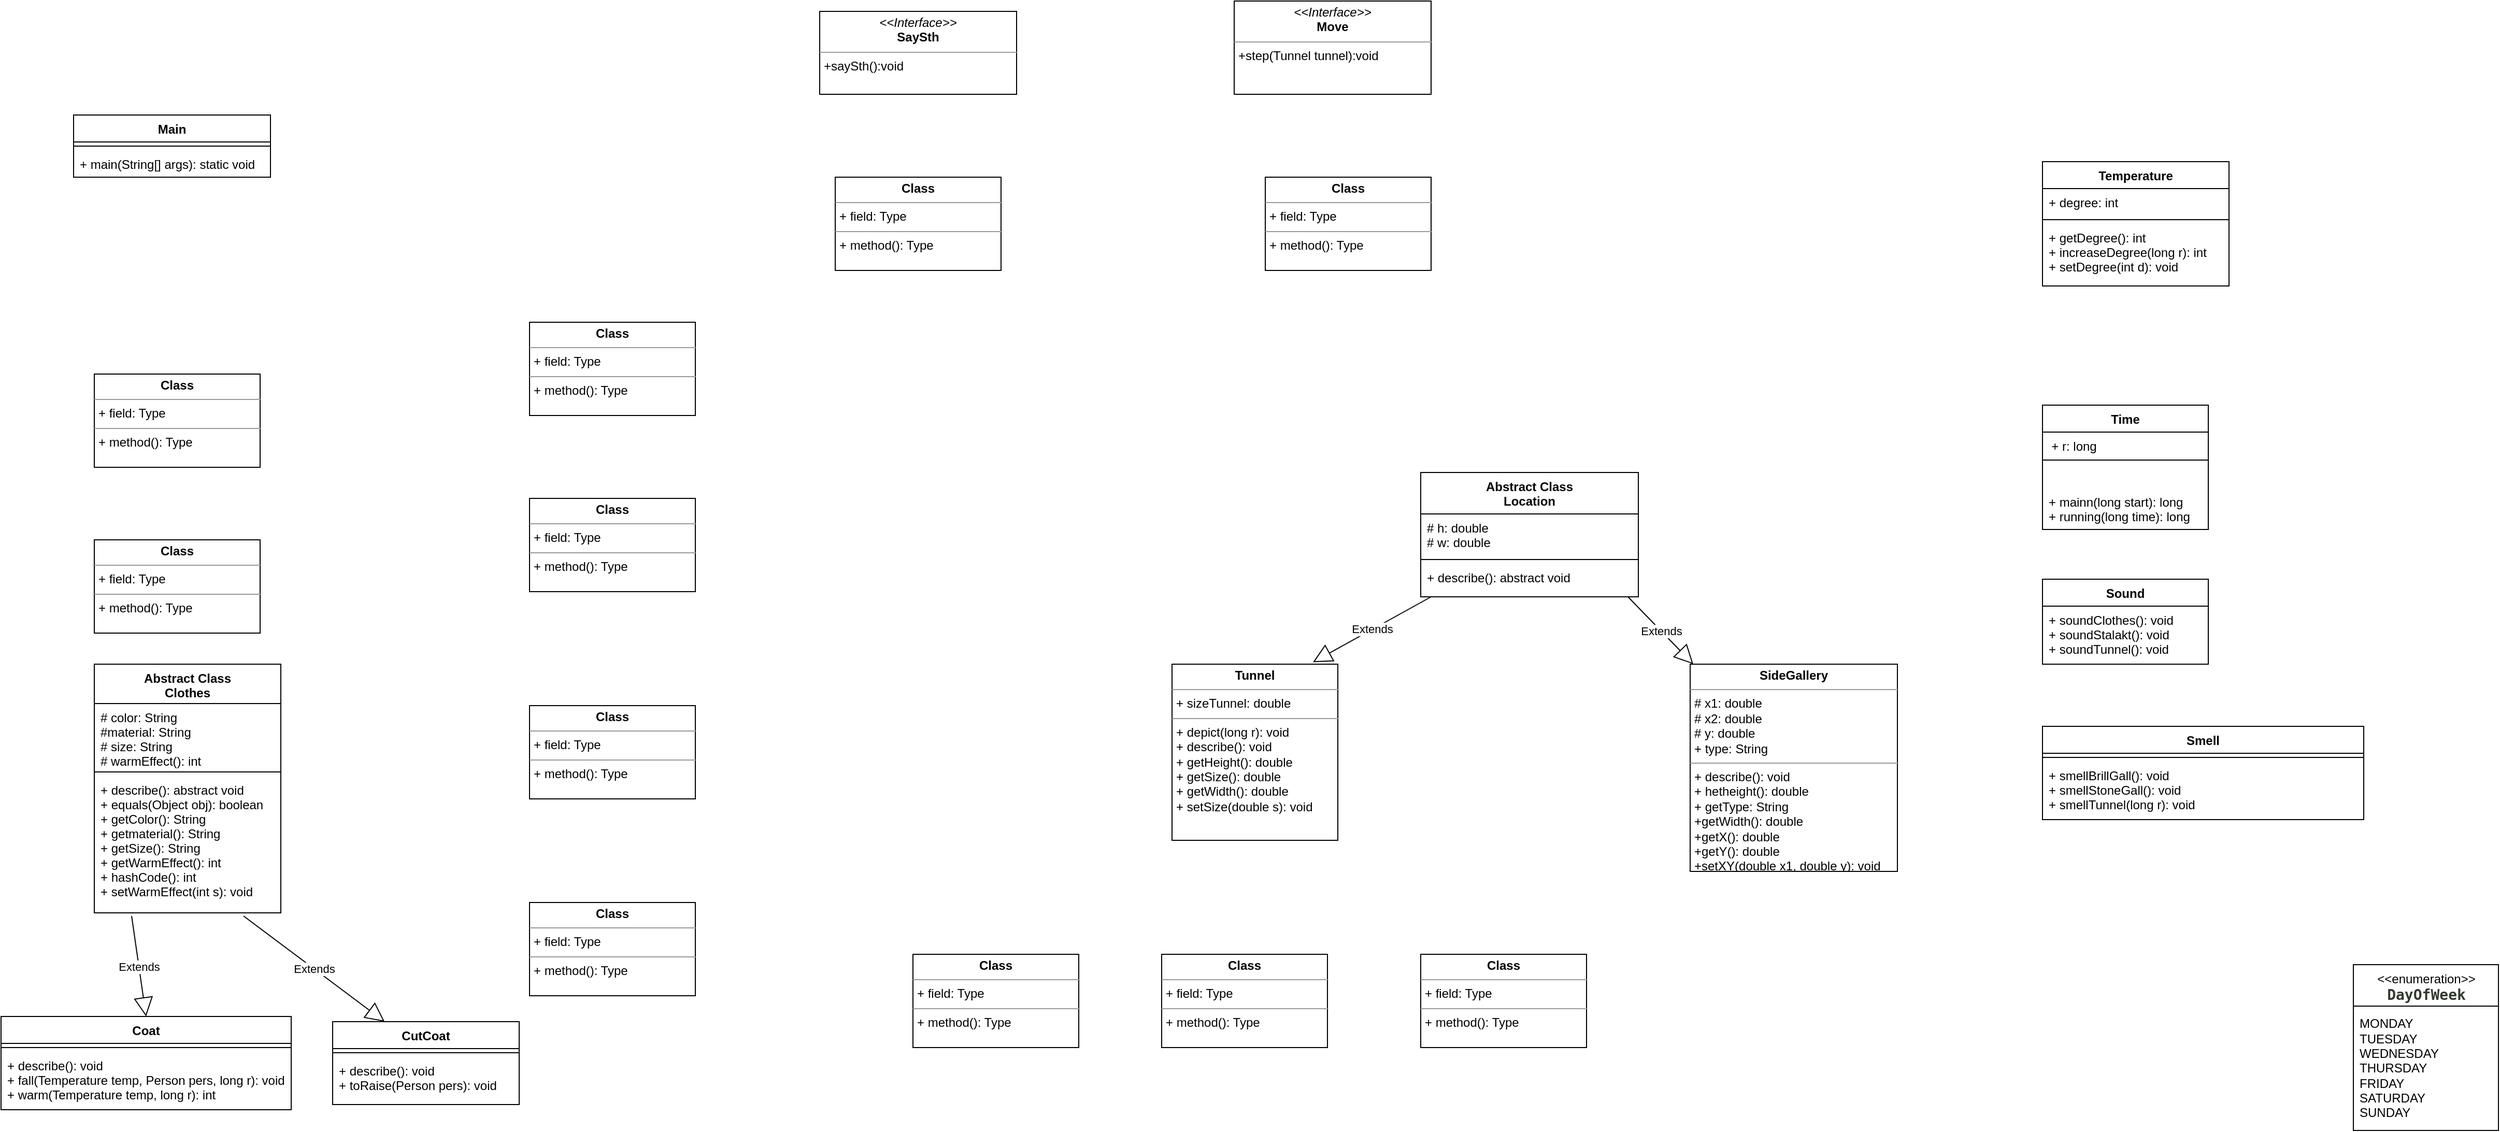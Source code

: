 <mxfile version="14.1.8" type="github">
  <diagram id="C5RBs43oDa-KdzZeNtuy" name="Page-1">
    <mxGraphModel dx="515" dy="754" grid="1" gridSize="10" guides="1" tooltips="1" connect="1" arrows="1" fold="1" page="1" pageScale="1" pageWidth="827" pageHeight="1169" math="0" shadow="0">
      <root>
        <mxCell id="WIyWlLk6GJQsqaUBKTNV-0" />
        <mxCell id="WIyWlLk6GJQsqaUBKTNV-1" parent="WIyWlLk6GJQsqaUBKTNV-0" />
        <mxCell id="TMaaybb_ajbuhBKk-Kvd-0" value="&lt;p style=&quot;margin: 0px ; margin-top: 4px ; text-align: center&quot;&gt;&lt;i&gt;&amp;lt;&amp;lt;Interface&amp;gt;&amp;gt;&lt;/i&gt;&lt;br&gt;&lt;b&gt;Move&lt;/b&gt;&lt;/p&gt;&lt;hr size=&quot;1&quot;&gt;&lt;p style=&quot;margin: 0px ; margin-left: 4px&quot;&gt;&lt;span&gt;+step(Tunnel tunnel):void&lt;/span&gt;&lt;br&gt;&lt;/p&gt;" style="verticalAlign=top;align=left;overflow=fill;fontSize=12;fontFamily=Helvetica;html=1;" vertex="1" parent="WIyWlLk6GJQsqaUBKTNV-1">
          <mxGeometry x="1200" width="190" height="90" as="geometry" />
        </mxCell>
        <mxCell id="TMaaybb_ajbuhBKk-Kvd-1" value="&lt;p style=&quot;margin: 0px ; margin-top: 4px ; text-align: center&quot;&gt;&lt;i&gt;&amp;lt;&amp;lt;Interface&amp;gt;&amp;gt;&lt;/i&gt;&lt;br&gt;&lt;b&gt;SaySth&lt;/b&gt;&lt;/p&gt;&lt;hr size=&quot;1&quot;&gt;&lt;p style=&quot;margin: 0px ; margin-left: 4px&quot;&gt;+saySth():void&lt;/p&gt;" style="verticalAlign=top;align=left;overflow=fill;fontSize=12;fontFamily=Helvetica;html=1;" vertex="1" parent="WIyWlLk6GJQsqaUBKTNV-1">
          <mxGeometry x="800" y="10" width="190" height="80" as="geometry" />
        </mxCell>
        <mxCell id="TMaaybb_ajbuhBKk-Kvd-2" value="&lt;p style=&quot;margin:0px;margin-top:4px;text-align:center;&quot;&gt;&lt;b&gt;Class&lt;/b&gt;&lt;/p&gt;&lt;hr size=&quot;1&quot;/&gt;&lt;p style=&quot;margin:0px;margin-left:4px;&quot;&gt;+ field: Type&lt;/p&gt;&lt;hr size=&quot;1&quot;/&gt;&lt;p style=&quot;margin:0px;margin-left:4px;&quot;&gt;+ method(): Type&lt;/p&gt;" style="verticalAlign=top;align=left;overflow=fill;fontSize=12;fontFamily=Helvetica;html=1;" vertex="1" parent="WIyWlLk6GJQsqaUBKTNV-1">
          <mxGeometry x="815" y="170" width="160" height="90" as="geometry" />
        </mxCell>
        <mxCell id="TMaaybb_ajbuhBKk-Kvd-3" value="&lt;p style=&quot;margin:0px;margin-top:4px;text-align:center;&quot;&gt;&lt;b&gt;Class&lt;/b&gt;&lt;/p&gt;&lt;hr size=&quot;1&quot;/&gt;&lt;p style=&quot;margin:0px;margin-left:4px;&quot;&gt;+ field: Type&lt;/p&gt;&lt;hr size=&quot;1&quot;/&gt;&lt;p style=&quot;margin:0px;margin-left:4px;&quot;&gt;+ method(): Type&lt;/p&gt;" style="verticalAlign=top;align=left;overflow=fill;fontSize=12;fontFamily=Helvetica;html=1;" vertex="1" parent="WIyWlLk6GJQsqaUBKTNV-1">
          <mxGeometry x="1230" y="170" width="160" height="90" as="geometry" />
        </mxCell>
        <mxCell id="TMaaybb_ajbuhBKk-Kvd-4" value="&lt;p style=&quot;margin:0px;margin-top:4px;text-align:center;&quot;&gt;&lt;b&gt;Class&lt;/b&gt;&lt;/p&gt;&lt;hr size=&quot;1&quot;/&gt;&lt;p style=&quot;margin:0px;margin-left:4px;&quot;&gt;+ field: Type&lt;/p&gt;&lt;hr size=&quot;1&quot;/&gt;&lt;p style=&quot;margin:0px;margin-left:4px;&quot;&gt;+ method(): Type&lt;/p&gt;" style="verticalAlign=top;align=left;overflow=fill;fontSize=12;fontFamily=Helvetica;html=1;" vertex="1" parent="WIyWlLk6GJQsqaUBKTNV-1">
          <mxGeometry x="520" y="310" width="160" height="90" as="geometry" />
        </mxCell>
        <mxCell id="TMaaybb_ajbuhBKk-Kvd-5" value="&lt;p style=&quot;margin:0px;margin-top:4px;text-align:center;&quot;&gt;&lt;b&gt;Class&lt;/b&gt;&lt;/p&gt;&lt;hr size=&quot;1&quot;/&gt;&lt;p style=&quot;margin:0px;margin-left:4px;&quot;&gt;+ field: Type&lt;/p&gt;&lt;hr size=&quot;1&quot;/&gt;&lt;p style=&quot;margin:0px;margin-left:4px;&quot;&gt;+ method(): Type&lt;/p&gt;" style="verticalAlign=top;align=left;overflow=fill;fontSize=12;fontFamily=Helvetica;html=1;" vertex="1" parent="WIyWlLk6GJQsqaUBKTNV-1">
          <mxGeometry x="520" y="480" width="160" height="90" as="geometry" />
        </mxCell>
        <mxCell id="TMaaybb_ajbuhBKk-Kvd-6" value="&lt;p style=&quot;margin:0px;margin-top:4px;text-align:center;&quot;&gt;&lt;b&gt;Class&lt;/b&gt;&lt;/p&gt;&lt;hr size=&quot;1&quot;/&gt;&lt;p style=&quot;margin:0px;margin-left:4px;&quot;&gt;+ field: Type&lt;/p&gt;&lt;hr size=&quot;1&quot;/&gt;&lt;p style=&quot;margin:0px;margin-left:4px;&quot;&gt;+ method(): Type&lt;/p&gt;" style="verticalAlign=top;align=left;overflow=fill;fontSize=12;fontFamily=Helvetica;html=1;" vertex="1" parent="WIyWlLk6GJQsqaUBKTNV-1">
          <mxGeometry x="520" y="870" width="160" height="90" as="geometry" />
        </mxCell>
        <mxCell id="TMaaybb_ajbuhBKk-Kvd-7" value="&lt;p style=&quot;margin:0px;margin-top:4px;text-align:center;&quot;&gt;&lt;b&gt;Class&lt;/b&gt;&lt;/p&gt;&lt;hr size=&quot;1&quot;/&gt;&lt;p style=&quot;margin:0px;margin-left:4px;&quot;&gt;+ field: Type&lt;/p&gt;&lt;hr size=&quot;1&quot;/&gt;&lt;p style=&quot;margin:0px;margin-left:4px;&quot;&gt;+ method(): Type&lt;/p&gt;" style="verticalAlign=top;align=left;overflow=fill;fontSize=12;fontFamily=Helvetica;html=1;" vertex="1" parent="WIyWlLk6GJQsqaUBKTNV-1">
          <mxGeometry x="520" y="680" width="160" height="90" as="geometry" />
        </mxCell>
        <mxCell id="TMaaybb_ajbuhBKk-Kvd-9" value="&lt;p style=&quot;margin:0px;margin-top:4px;text-align:center;&quot;&gt;&lt;b&gt;Class&lt;/b&gt;&lt;/p&gt;&lt;hr size=&quot;1&quot;/&gt;&lt;p style=&quot;margin:0px;margin-left:4px;&quot;&gt;+ field: Type&lt;/p&gt;&lt;hr size=&quot;1&quot;/&gt;&lt;p style=&quot;margin:0px;margin-left:4px;&quot;&gt;+ method(): Type&lt;/p&gt;" style="verticalAlign=top;align=left;overflow=fill;fontSize=12;fontFamily=Helvetica;html=1;" vertex="1" parent="WIyWlLk6GJQsqaUBKTNV-1">
          <mxGeometry x="100" y="360" width="160" height="90" as="geometry" />
        </mxCell>
        <mxCell id="TMaaybb_ajbuhBKk-Kvd-16" value="&lt;p style=&quot;margin: 0px ; margin-top: 4px ; text-align: center&quot;&gt;&lt;b&gt;Tunnel&lt;/b&gt;&lt;/p&gt;&lt;hr size=&quot;1&quot;&gt;&lt;p style=&quot;margin: 0px ; margin-left: 4px&quot;&gt;+ sizeTunnel: double&lt;/p&gt;&lt;hr size=&quot;1&quot;&gt;&lt;p style=&quot;margin: 0px ; margin-left: 4px&quot;&gt;+ depict(long r): void&lt;/p&gt;&lt;p style=&quot;margin: 0px ; margin-left: 4px&quot;&gt;+ describe(): void&lt;/p&gt;&lt;p style=&quot;margin: 0px ; margin-left: 4px&quot;&gt;+ getHeight(): double&lt;/p&gt;&lt;p style=&quot;margin: 0px ; margin-left: 4px&quot;&gt;+ getSize(): double&lt;/p&gt;&lt;p style=&quot;margin: 0px ; margin-left: 4px&quot;&gt;+ getWidth(): double&lt;/p&gt;&lt;p style=&quot;margin: 0px ; margin-left: 4px&quot;&gt;+ setSize(double s): void&lt;/p&gt;&lt;p style=&quot;margin: 0px ; margin-left: 4px&quot;&gt;&lt;br&gt;&lt;/p&gt;" style="verticalAlign=top;align=left;overflow=fill;fontSize=12;fontFamily=Helvetica;html=1;" vertex="1" parent="WIyWlLk6GJQsqaUBKTNV-1">
          <mxGeometry x="1140" y="640" width="160" height="170" as="geometry" />
        </mxCell>
        <mxCell id="TMaaybb_ajbuhBKk-Kvd-17" value="&lt;p style=&quot;margin: 0px ; margin-top: 4px ; text-align: center&quot;&gt;&lt;b&gt;SideGallery&lt;/b&gt;&lt;/p&gt;&lt;hr size=&quot;1&quot;&gt;&lt;p style=&quot;margin: 0px ; margin-left: 4px&quot;&gt;# x1: double&lt;br style=&quot;padding: 0px ; margin: 0px&quot;&gt;# x2: double&lt;br style=&quot;padding: 0px ; margin: 0px&quot;&gt;# y: double&lt;br style=&quot;padding: 0px ; margin: 0px&quot;&gt;+ type: String&lt;br&gt;&lt;/p&gt;&lt;hr size=&quot;1&quot;&gt;&lt;p style=&quot;margin: 0px ; margin-left: 4px&quot;&gt;+ describe(): void&lt;/p&gt;&lt;p style=&quot;margin: 0px ; margin-left: 4px&quot;&gt;+ hetheight(): double&lt;/p&gt;&lt;p style=&quot;margin: 0px ; margin-left: 4px&quot;&gt;+ getType: String&lt;/p&gt;&lt;p style=&quot;margin: 0px ; margin-left: 4px&quot;&gt;+getWidth(): double&lt;/p&gt;&lt;p style=&quot;margin: 0px ; margin-left: 4px&quot;&gt;+getX(): double&lt;/p&gt;&lt;p style=&quot;margin: 0px ; margin-left: 4px&quot;&gt;+getY(): double&lt;/p&gt;&lt;p style=&quot;margin: 0px ; margin-left: 4px&quot;&gt;+setXY(double x1, double y): void&lt;/p&gt;" style="verticalAlign=top;align=left;overflow=fill;fontSize=12;fontFamily=Helvetica;html=1;" vertex="1" parent="WIyWlLk6GJQsqaUBKTNV-1">
          <mxGeometry x="1640" y="640" width="200" height="200" as="geometry" />
        </mxCell>
        <mxCell id="TMaaybb_ajbuhBKk-Kvd-18" value="&lt;p style=&quot;margin:0px;margin-top:4px;text-align:center;&quot;&gt;&lt;b&gt;Class&lt;/b&gt;&lt;/p&gt;&lt;hr size=&quot;1&quot;/&gt;&lt;p style=&quot;margin:0px;margin-left:4px;&quot;&gt;+ field: Type&lt;/p&gt;&lt;hr size=&quot;1&quot;/&gt;&lt;p style=&quot;margin:0px;margin-left:4px;&quot;&gt;+ method(): Type&lt;/p&gt;" style="verticalAlign=top;align=left;overflow=fill;fontSize=12;fontFamily=Helvetica;html=1;" vertex="1" parent="WIyWlLk6GJQsqaUBKTNV-1">
          <mxGeometry x="890" y="920" width="160" height="90" as="geometry" />
        </mxCell>
        <mxCell id="TMaaybb_ajbuhBKk-Kvd-19" value="&lt;p style=&quot;margin:0px;margin-top:4px;text-align:center;&quot;&gt;&lt;b&gt;Class&lt;/b&gt;&lt;/p&gt;&lt;hr size=&quot;1&quot;/&gt;&lt;p style=&quot;margin:0px;margin-left:4px;&quot;&gt;+ field: Type&lt;/p&gt;&lt;hr size=&quot;1&quot;/&gt;&lt;p style=&quot;margin:0px;margin-left:4px;&quot;&gt;+ method(): Type&lt;/p&gt;" style="verticalAlign=top;align=left;overflow=fill;fontSize=12;fontFamily=Helvetica;html=1;" vertex="1" parent="WIyWlLk6GJQsqaUBKTNV-1">
          <mxGeometry x="1130" y="920" width="160" height="90" as="geometry" />
        </mxCell>
        <mxCell id="TMaaybb_ajbuhBKk-Kvd-20" value="&lt;p style=&quot;margin:0px;margin-top:4px;text-align:center;&quot;&gt;&lt;b&gt;Class&lt;/b&gt;&lt;/p&gt;&lt;hr size=&quot;1&quot;/&gt;&lt;p style=&quot;margin:0px;margin-left:4px;&quot;&gt;+ field: Type&lt;/p&gt;&lt;hr size=&quot;1&quot;/&gt;&lt;p style=&quot;margin:0px;margin-left:4px;&quot;&gt;+ method(): Type&lt;/p&gt;" style="verticalAlign=top;align=left;overflow=fill;fontSize=12;fontFamily=Helvetica;html=1;" vertex="1" parent="WIyWlLk6GJQsqaUBKTNV-1">
          <mxGeometry x="1380" y="920" width="160" height="90" as="geometry" />
        </mxCell>
        <mxCell id="TMaaybb_ajbuhBKk-Kvd-24" value="&lt;p style=&quot;margin:0px;margin-top:4px;text-align:center;&quot;&gt;&lt;b&gt;Class&lt;/b&gt;&lt;/p&gt;&lt;hr size=&quot;1&quot;/&gt;&lt;p style=&quot;margin:0px;margin-left:4px;&quot;&gt;+ field: Type&lt;/p&gt;&lt;hr size=&quot;1&quot;/&gt;&lt;p style=&quot;margin:0px;margin-left:4px;&quot;&gt;+ method(): Type&lt;/p&gt;" style="verticalAlign=top;align=left;overflow=fill;fontSize=12;fontFamily=Helvetica;html=1;" vertex="1" parent="WIyWlLk6GJQsqaUBKTNV-1">
          <mxGeometry x="100" y="520" width="160" height="90" as="geometry" />
        </mxCell>
        <mxCell id="TMaaybb_ajbuhBKk-Kvd-28" value="&amp;lt;&amp;lt;enumeration&amp;gt;&amp;gt;&lt;br&gt;&lt;span style=&quot;background-color: rgb(255 , 255 , 255) ; color: rgb(53 , 56 , 51) ; font-family: &amp;#34;dejavu sans mono&amp;#34; , monospace ; font-size: 14px ; font-weight: bold ; text-align: left&quot;&gt;DayOfWeek&lt;/span&gt;" style="swimlane;fontStyle=0;align=center;verticalAlign=top;childLayout=stackLayout;horizontal=1;startSize=40;horizontalStack=0;resizeParent=1;resizeParentMax=0;resizeLast=0;collapsible=0;marginBottom=0;html=1;" vertex="1" parent="WIyWlLk6GJQsqaUBKTNV-1">
          <mxGeometry x="2280" y="930" width="140" height="160" as="geometry" />
        </mxCell>
        <mxCell id="TMaaybb_ajbuhBKk-Kvd-29" value="MONDAY&lt;br&gt;TUESDAY&lt;br&gt;WEDNESDAY&lt;br&gt;THURSDAY&lt;br&gt;FRIDAY&lt;br&gt;SATURDAY&lt;br&gt;SUNDAY" style="text;html=1;strokeColor=none;fillColor=none;align=left;verticalAlign=middle;spacingLeft=4;spacingRight=4;overflow=hidden;rotatable=0;points=[[0,0.5],[1,0.5]];portConstraint=eastwest;" vertex="1" parent="TMaaybb_ajbuhBKk-Kvd-28">
          <mxGeometry y="40" width="140" height="120" as="geometry" />
        </mxCell>
        <mxCell id="TMaaybb_ajbuhBKk-Kvd-30" value="Temperature" style="swimlane;fontStyle=1;align=center;verticalAlign=top;childLayout=stackLayout;horizontal=1;startSize=26;horizontalStack=0;resizeParent=1;resizeParentMax=0;resizeLast=0;collapsible=1;marginBottom=0;" vertex="1" parent="WIyWlLk6GJQsqaUBKTNV-1">
          <mxGeometry x="1980" y="155" width="180" height="120" as="geometry" />
        </mxCell>
        <mxCell id="TMaaybb_ajbuhBKk-Kvd-31" value="+ degree: int" style="text;strokeColor=none;fillColor=none;align=left;verticalAlign=top;spacingLeft=4;spacingRight=4;overflow=hidden;rotatable=0;points=[[0,0.5],[1,0.5]];portConstraint=eastwest;" vertex="1" parent="TMaaybb_ajbuhBKk-Kvd-30">
          <mxGeometry y="26" width="180" height="26" as="geometry" />
        </mxCell>
        <mxCell id="TMaaybb_ajbuhBKk-Kvd-32" value="" style="line;strokeWidth=1;fillColor=none;align=left;verticalAlign=middle;spacingTop=-1;spacingLeft=3;spacingRight=3;rotatable=0;labelPosition=right;points=[];portConstraint=eastwest;" vertex="1" parent="TMaaybb_ajbuhBKk-Kvd-30">
          <mxGeometry y="52" width="180" height="8" as="geometry" />
        </mxCell>
        <mxCell id="TMaaybb_ajbuhBKk-Kvd-33" value="+ getDegree(): int&#xa;+ increaseDegree(long r): int&#xa;+ setDegree(int d): void" style="text;strokeColor=none;fillColor=none;align=left;verticalAlign=top;spacingLeft=4;spacingRight=4;overflow=hidden;rotatable=0;points=[[0,0.5],[1,0.5]];portConstraint=eastwest;" vertex="1" parent="TMaaybb_ajbuhBKk-Kvd-30">
          <mxGeometry y="60" width="180" height="60" as="geometry" />
        </mxCell>
        <mxCell id="TMaaybb_ajbuhBKk-Kvd-34" value="Time" style="swimlane;fontStyle=1;align=center;verticalAlign=top;childLayout=stackLayout;horizontal=1;startSize=26;horizontalStack=0;resizeParent=1;resizeParentMax=0;resizeLast=0;collapsible=1;marginBottom=0;" vertex="1" parent="WIyWlLk6GJQsqaUBKTNV-1">
          <mxGeometry x="1980" y="390" width="160" height="120" as="geometry" />
        </mxCell>
        <mxCell id="TMaaybb_ajbuhBKk-Kvd-35" value="" style="line;strokeWidth=1;fillColor=none;align=left;verticalAlign=middle;spacingTop=-1;spacingLeft=3;spacingRight=3;rotatable=0;labelPosition=right;points=[];portConstraint=eastwest;" vertex="1" parent="TMaaybb_ajbuhBKk-Kvd-34">
          <mxGeometry y="26" width="160" height="54" as="geometry" />
        </mxCell>
        <mxCell id="TMaaybb_ajbuhBKk-Kvd-36" value="+ mainn(long start): long&#xa;+ running(long time): long" style="text;strokeColor=none;fillColor=none;align=left;verticalAlign=top;spacingLeft=4;spacingRight=4;overflow=hidden;rotatable=0;points=[[0,0.5],[1,0.5]];portConstraint=eastwest;" vertex="1" parent="TMaaybb_ajbuhBKk-Kvd-34">
          <mxGeometry y="80" width="160" height="40" as="geometry" />
        </mxCell>
        <mxCell id="TMaaybb_ajbuhBKk-Kvd-37" value="+ r: long" style="text;html=1;align=center;verticalAlign=middle;resizable=0;points=[];autosize=1;" vertex="1" parent="WIyWlLk6GJQsqaUBKTNV-1">
          <mxGeometry x="1980" y="420" width="60" height="20" as="geometry" />
        </mxCell>
        <mxCell id="TMaaybb_ajbuhBKk-Kvd-38" value="Sound" style="swimlane;fontStyle=1;align=center;verticalAlign=top;childLayout=stackLayout;horizontal=1;startSize=26;horizontalStack=0;resizeParent=1;resizeParentMax=0;resizeLast=0;collapsible=1;marginBottom=0;" vertex="1" parent="WIyWlLk6GJQsqaUBKTNV-1">
          <mxGeometry x="1980" y="558" width="160" height="82" as="geometry" />
        </mxCell>
        <mxCell id="TMaaybb_ajbuhBKk-Kvd-39" value="+ soundClothes(): void&#xa;+ soundStalakt(): void&#xa;+ soundTunnel(): void" style="text;strokeColor=none;fillColor=none;align=left;verticalAlign=top;spacingLeft=4;spacingRight=4;overflow=hidden;rotatable=0;points=[[0,0.5],[1,0.5]];portConstraint=eastwest;" vertex="1" parent="TMaaybb_ajbuhBKk-Kvd-38">
          <mxGeometry y="26" width="160" height="56" as="geometry" />
        </mxCell>
        <mxCell id="TMaaybb_ajbuhBKk-Kvd-40" value="Smell" style="swimlane;fontStyle=1;align=center;verticalAlign=top;childLayout=stackLayout;horizontal=1;startSize=26;horizontalStack=0;resizeParent=1;resizeParentMax=0;resizeLast=0;collapsible=1;marginBottom=0;" vertex="1" parent="WIyWlLk6GJQsqaUBKTNV-1">
          <mxGeometry x="1980" y="700" width="310" height="90" as="geometry" />
        </mxCell>
        <mxCell id="TMaaybb_ajbuhBKk-Kvd-41" value="" style="line;strokeWidth=1;fillColor=none;align=left;verticalAlign=middle;spacingTop=-1;spacingLeft=3;spacingRight=3;rotatable=0;labelPosition=right;points=[];portConstraint=eastwest;" vertex="1" parent="TMaaybb_ajbuhBKk-Kvd-40">
          <mxGeometry y="26" width="310" height="8" as="geometry" />
        </mxCell>
        <mxCell id="TMaaybb_ajbuhBKk-Kvd-42" value="+ smellBrillGall(): void&#xa;+ smellStoneGall(): void&#xa;+ smellTunnel(long r): void" style="text;strokeColor=none;fillColor=none;align=left;verticalAlign=top;spacingLeft=4;spacingRight=4;overflow=hidden;rotatable=0;points=[[0,0.5],[1,0.5]];portConstraint=eastwest;" vertex="1" parent="TMaaybb_ajbuhBKk-Kvd-40">
          <mxGeometry y="34" width="310" height="56" as="geometry" />
        </mxCell>
        <mxCell id="TMaaybb_ajbuhBKk-Kvd-43" value="Main" style="swimlane;fontStyle=1;align=center;verticalAlign=top;childLayout=stackLayout;horizontal=1;startSize=26;horizontalStack=0;resizeParent=1;resizeParentMax=0;resizeLast=0;collapsible=1;marginBottom=0;" vertex="1" parent="WIyWlLk6GJQsqaUBKTNV-1">
          <mxGeometry x="80" y="110" width="190" height="60" as="geometry" />
        </mxCell>
        <mxCell id="TMaaybb_ajbuhBKk-Kvd-44" value="" style="line;strokeWidth=1;fillColor=none;align=left;verticalAlign=middle;spacingTop=-1;spacingLeft=3;spacingRight=3;rotatable=0;labelPosition=right;points=[];portConstraint=eastwest;" vertex="1" parent="TMaaybb_ajbuhBKk-Kvd-43">
          <mxGeometry y="26" width="190" height="8" as="geometry" />
        </mxCell>
        <mxCell id="TMaaybb_ajbuhBKk-Kvd-45" value="+ main(String[] args): static void" style="text;strokeColor=none;fillColor=none;align=left;verticalAlign=top;spacingLeft=4;spacingRight=4;overflow=hidden;rotatable=0;points=[[0,0.5],[1,0.5]];portConstraint=eastwest;" vertex="1" parent="TMaaybb_ajbuhBKk-Kvd-43">
          <mxGeometry y="34" width="190" height="26" as="geometry" />
        </mxCell>
        <mxCell id="TMaaybb_ajbuhBKk-Kvd-58" value="Abstract Class&#xa;Clothes" style="swimlane;fontStyle=1;align=center;verticalAlign=top;childLayout=stackLayout;horizontal=1;startSize=38;horizontalStack=0;resizeParent=1;resizeParentMax=0;resizeLast=0;collapsible=1;marginBottom=0;" vertex="1" parent="WIyWlLk6GJQsqaUBKTNV-1">
          <mxGeometry x="100" y="640" width="180" height="240" as="geometry" />
        </mxCell>
        <mxCell id="TMaaybb_ajbuhBKk-Kvd-59" value="# color: String&#xa;#material: String&#xa;# size: String&#xa;# warmEffect(): int" style="text;strokeColor=none;fillColor=none;align=left;verticalAlign=top;spacingLeft=4;spacingRight=4;overflow=hidden;rotatable=0;points=[[0,0.5],[1,0.5]];portConstraint=eastwest;" vertex="1" parent="TMaaybb_ajbuhBKk-Kvd-58">
          <mxGeometry y="38" width="180" height="62" as="geometry" />
        </mxCell>
        <mxCell id="TMaaybb_ajbuhBKk-Kvd-60" value="" style="line;strokeWidth=1;fillColor=none;align=left;verticalAlign=middle;spacingTop=-1;spacingLeft=3;spacingRight=3;rotatable=0;labelPosition=right;points=[];portConstraint=eastwest;" vertex="1" parent="TMaaybb_ajbuhBKk-Kvd-58">
          <mxGeometry y="100" width="180" height="8" as="geometry" />
        </mxCell>
        <mxCell id="TMaaybb_ajbuhBKk-Kvd-61" value="+ describe(): abstract void&#xa;+ equals(Object obj): boolean&#xa;+ getColor(): String&#xa;+ getmaterial(): String&#xa;+ getSize(): String&#xa;+ getWarmEffect(): int&#xa;+ hashCode(): int&#xa;+ setWarmEffect(int s): void" style="text;strokeColor=none;fillColor=none;align=left;verticalAlign=top;spacingLeft=4;spacingRight=4;overflow=hidden;rotatable=0;points=[[0,0.5],[1,0.5]];portConstraint=eastwest;" vertex="1" parent="TMaaybb_ajbuhBKk-Kvd-58">
          <mxGeometry y="108" width="180" height="132" as="geometry" />
        </mxCell>
        <mxCell id="TMaaybb_ajbuhBKk-Kvd-63" value="Coat" style="swimlane;fontStyle=1;align=center;verticalAlign=top;childLayout=stackLayout;horizontal=1;startSize=26;horizontalStack=0;resizeParent=1;resizeParentMax=0;resizeLast=0;collapsible=1;marginBottom=0;" vertex="1" parent="WIyWlLk6GJQsqaUBKTNV-1">
          <mxGeometry x="10" y="980" width="280" height="90" as="geometry" />
        </mxCell>
        <mxCell id="TMaaybb_ajbuhBKk-Kvd-64" value="" style="line;strokeWidth=1;fillColor=none;align=left;verticalAlign=middle;spacingTop=-1;spacingLeft=3;spacingRight=3;rotatable=0;labelPosition=right;points=[];portConstraint=eastwest;" vertex="1" parent="TMaaybb_ajbuhBKk-Kvd-63">
          <mxGeometry y="26" width="280" height="8" as="geometry" />
        </mxCell>
        <mxCell id="TMaaybb_ajbuhBKk-Kvd-65" value="+ describe(): void&#xa;+ fall(Temperature temp, Person pers, long r): void&#xa;+ warm(Temperature temp, long r): int" style="text;strokeColor=none;fillColor=none;align=left;verticalAlign=top;spacingLeft=4;spacingRight=4;overflow=hidden;rotatable=0;points=[[0,0.5],[1,0.5]];portConstraint=eastwest;" vertex="1" parent="TMaaybb_ajbuhBKk-Kvd-63">
          <mxGeometry y="34" width="280" height="56" as="geometry" />
        </mxCell>
        <mxCell id="TMaaybb_ajbuhBKk-Kvd-66" value="CutCoat" style="swimlane;fontStyle=1;align=center;verticalAlign=top;childLayout=stackLayout;horizontal=1;startSize=26;horizontalStack=0;resizeParent=1;resizeParentMax=0;resizeLast=0;collapsible=1;marginBottom=0;" vertex="1" parent="WIyWlLk6GJQsqaUBKTNV-1">
          <mxGeometry x="330" y="985" width="180" height="80" as="geometry" />
        </mxCell>
        <mxCell id="TMaaybb_ajbuhBKk-Kvd-67" value="" style="line;strokeWidth=1;fillColor=none;align=left;verticalAlign=middle;spacingTop=-1;spacingLeft=3;spacingRight=3;rotatable=0;labelPosition=right;points=[];portConstraint=eastwest;" vertex="1" parent="TMaaybb_ajbuhBKk-Kvd-66">
          <mxGeometry y="26" width="180" height="8" as="geometry" />
        </mxCell>
        <mxCell id="TMaaybb_ajbuhBKk-Kvd-68" value="+ describe(): void&#xa;+ toRaise(Person pers): void" style="text;strokeColor=none;fillColor=none;align=left;verticalAlign=top;spacingLeft=4;spacingRight=4;overflow=hidden;rotatable=0;points=[[0,0.5],[1,0.5]];portConstraint=eastwest;" vertex="1" parent="TMaaybb_ajbuhBKk-Kvd-66">
          <mxGeometry y="34" width="180" height="46" as="geometry" />
        </mxCell>
        <mxCell id="TMaaybb_ajbuhBKk-Kvd-69" value="Extends" style="endArrow=block;endSize=16;endFill=0;html=1;entryX=0.897;entryY=0.004;entryDx=0;entryDy=0;entryPerimeter=0;exitX=0.8;exitY=1.023;exitDx=0;exitDy=0;exitPerimeter=0;" edge="1" parent="WIyWlLk6GJQsqaUBKTNV-1" source="TMaaybb_ajbuhBKk-Kvd-61">
          <mxGeometry width="160" relative="1" as="geometry">
            <mxPoint x="380" y="894.64" as="sourcePoint" />
            <mxPoint x="380.13" y="985" as="targetPoint" />
          </mxGeometry>
        </mxCell>
        <mxCell id="TMaaybb_ajbuhBKk-Kvd-62" value="Extends" style="endArrow=block;endSize=16;endFill=0;html=1;entryX=0.5;entryY=0;entryDx=0;entryDy=0;exitX=0.2;exitY=1.023;exitDx=0;exitDy=0;exitPerimeter=0;" edge="1" parent="WIyWlLk6GJQsqaUBKTNV-1" target="TMaaybb_ajbuhBKk-Kvd-63" source="TMaaybb_ajbuhBKk-Kvd-61">
          <mxGeometry width="160" relative="1" as="geometry">
            <mxPoint x="120" y="880" as="sourcePoint" />
            <mxPoint x="280" y="880" as="targetPoint" />
            <Array as="points" />
          </mxGeometry>
        </mxCell>
        <mxCell id="TMaaybb_ajbuhBKk-Kvd-70" value="Abstract Class&#xa;Location" style="swimlane;fontStyle=1;align=center;verticalAlign=top;childLayout=stackLayout;horizontal=1;startSize=40;horizontalStack=0;resizeParent=1;resizeParentMax=0;resizeLast=0;collapsible=1;marginBottom=0;" vertex="1" parent="WIyWlLk6GJQsqaUBKTNV-1">
          <mxGeometry x="1380" y="455" width="210" height="120" as="geometry" />
        </mxCell>
        <mxCell id="TMaaybb_ajbuhBKk-Kvd-71" value="# h: double&#xa;# w: double" style="text;strokeColor=none;fillColor=none;align=left;verticalAlign=top;spacingLeft=4;spacingRight=4;overflow=hidden;rotatable=0;points=[[0,0.5],[1,0.5]];portConstraint=eastwest;" vertex="1" parent="TMaaybb_ajbuhBKk-Kvd-70">
          <mxGeometry y="40" width="210" height="40" as="geometry" />
        </mxCell>
        <mxCell id="TMaaybb_ajbuhBKk-Kvd-72" value="" style="line;strokeWidth=1;fillColor=none;align=left;verticalAlign=middle;spacingTop=-1;spacingLeft=3;spacingRight=3;rotatable=0;labelPosition=right;points=[];portConstraint=eastwest;" vertex="1" parent="TMaaybb_ajbuhBKk-Kvd-70">
          <mxGeometry y="80" width="210" height="8" as="geometry" />
        </mxCell>
        <mxCell id="TMaaybb_ajbuhBKk-Kvd-73" value="+ describe(): abstract void&#xa;" style="text;strokeColor=none;fillColor=none;align=left;verticalAlign=top;spacingLeft=4;spacingRight=4;overflow=hidden;rotatable=0;points=[[0,0.5],[1,0.5]];portConstraint=eastwest;" vertex="1" parent="TMaaybb_ajbuhBKk-Kvd-70">
          <mxGeometry y="88" width="210" height="32" as="geometry" />
        </mxCell>
        <mxCell id="TMaaybb_ajbuhBKk-Kvd-75" value="Extends" style="endArrow=block;endSize=16;endFill=0;html=1;" edge="1" parent="WIyWlLk6GJQsqaUBKTNV-1" target="TMaaybb_ajbuhBKk-Kvd-17">
          <mxGeometry width="160" relative="1" as="geometry">
            <mxPoint x="1580" y="575.0" as="sourcePoint" />
            <mxPoint x="1640" y="691.67" as="targetPoint" />
          </mxGeometry>
        </mxCell>
        <mxCell id="TMaaybb_ajbuhBKk-Kvd-74" value="Extends" style="endArrow=block;endSize=16;endFill=0;html=1;entryX=0.85;entryY=-0.011;entryDx=0;entryDy=0;entryPerimeter=0;" edge="1" parent="WIyWlLk6GJQsqaUBKTNV-1" target="TMaaybb_ajbuhBKk-Kvd-16">
          <mxGeometry width="160" relative="1" as="geometry">
            <mxPoint x="1390" y="575" as="sourcePoint" />
            <mxPoint x="1390" y="716.67" as="targetPoint" />
          </mxGeometry>
        </mxCell>
      </root>
    </mxGraphModel>
  </diagram>
</mxfile>
